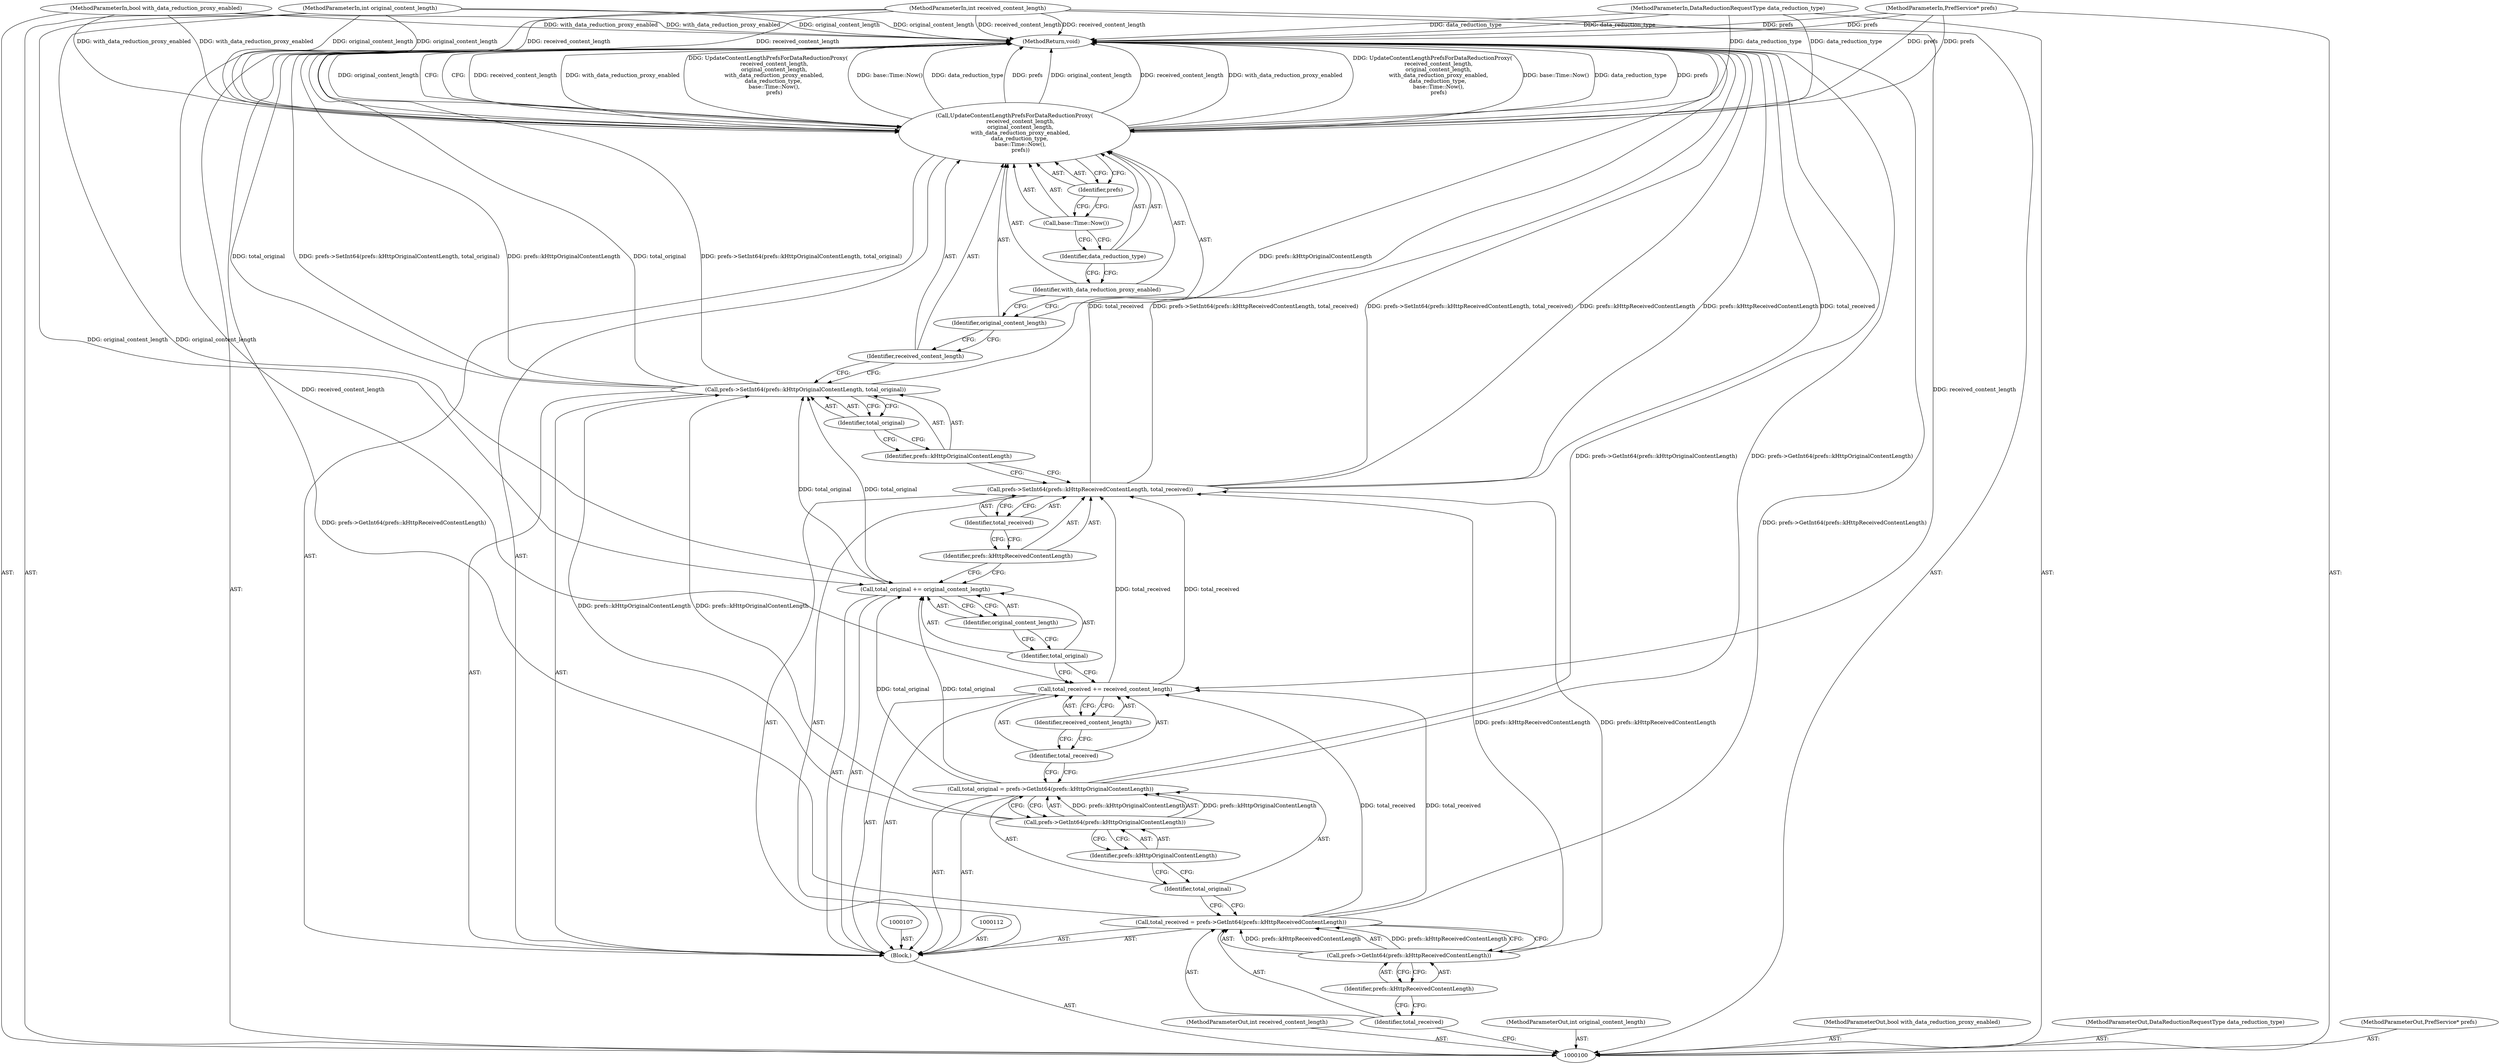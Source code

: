 digraph "0_Chrome_828eab2216a765dea92575c290421c115b8ad028_6" {
"1000136" [label="(MethodReturn,void)"];
"1000120" [label="(Call,total_original += original_content_length)"];
"1000121" [label="(Identifier,total_original)"];
"1000122" [label="(Identifier,original_content_length)"];
"1000124" [label="(Identifier,prefs::kHttpReceivedContentLength)"];
"1000123" [label="(Call,prefs->SetInt64(prefs::kHttpReceivedContentLength, total_received))"];
"1000125" [label="(Identifier,total_received)"];
"1000127" [label="(Identifier,prefs::kHttpOriginalContentLength)"];
"1000126" [label="(Call,prefs->SetInt64(prefs::kHttpOriginalContentLength, total_original))"];
"1000128" [label="(Identifier,total_original)"];
"1000129" [label="(Call,UpdateContentLengthPrefsForDataReductionProxy(\n       received_content_length,\n       original_content_length,\n       with_data_reduction_proxy_enabled,\n      data_reduction_type,\n       base::Time::Now(),\n       prefs))"];
"1000130" [label="(Identifier,received_content_length)"];
"1000131" [label="(Identifier,original_content_length)"];
"1000132" [label="(Identifier,with_data_reduction_proxy_enabled)"];
"1000133" [label="(Identifier,data_reduction_type)"];
"1000101" [label="(MethodParameterIn,int received_content_length)"];
"1000176" [label="(MethodParameterOut,int received_content_length)"];
"1000134" [label="(Call,base::Time::Now())"];
"1000135" [label="(Identifier,prefs)"];
"1000102" [label="(MethodParameterIn,int original_content_length)"];
"1000177" [label="(MethodParameterOut,int original_content_length)"];
"1000103" [label="(MethodParameterIn,bool with_data_reduction_proxy_enabled)"];
"1000178" [label="(MethodParameterOut,bool with_data_reduction_proxy_enabled)"];
"1000104" [label="(MethodParameterIn,DataReductionRequestType data_reduction_type)"];
"1000179" [label="(MethodParameterOut,DataReductionRequestType data_reduction_type)"];
"1000106" [label="(Block,)"];
"1000105" [label="(MethodParameterIn,PrefService* prefs)"];
"1000180" [label="(MethodParameterOut,PrefService* prefs)"];
"1000110" [label="(Call,prefs->GetInt64(prefs::kHttpReceivedContentLength))"];
"1000111" [label="(Identifier,prefs::kHttpReceivedContentLength)"];
"1000108" [label="(Call,total_received = prefs->GetInt64(prefs::kHttpReceivedContentLength))"];
"1000109" [label="(Identifier,total_received)"];
"1000115" [label="(Call,prefs->GetInt64(prefs::kHttpOriginalContentLength))"];
"1000116" [label="(Identifier,prefs::kHttpOriginalContentLength)"];
"1000113" [label="(Call,total_original = prefs->GetInt64(prefs::kHttpOriginalContentLength))"];
"1000114" [label="(Identifier,total_original)"];
"1000117" [label="(Call,total_received += received_content_length)"];
"1000118" [label="(Identifier,total_received)"];
"1000119" [label="(Identifier,received_content_length)"];
"1000136" -> "1000100"  [label="AST: "];
"1000136" -> "1000129"  [label="CFG: "];
"1000123" -> "1000136"  [label="DDG: total_received"];
"1000123" -> "1000136"  [label="DDG: prefs->SetInt64(prefs::kHttpReceivedContentLength, total_received)"];
"1000123" -> "1000136"  [label="DDG: prefs::kHttpReceivedContentLength"];
"1000104" -> "1000136"  [label="DDG: data_reduction_type"];
"1000105" -> "1000136"  [label="DDG: prefs"];
"1000113" -> "1000136"  [label="DDG: prefs->GetInt64(prefs::kHttpOriginalContentLength)"];
"1000126" -> "1000136"  [label="DDG: prefs::kHttpOriginalContentLength"];
"1000126" -> "1000136"  [label="DDG: total_original"];
"1000126" -> "1000136"  [label="DDG: prefs->SetInt64(prefs::kHttpOriginalContentLength, total_original)"];
"1000129" -> "1000136"  [label="DDG: received_content_length"];
"1000129" -> "1000136"  [label="DDG: with_data_reduction_proxy_enabled"];
"1000129" -> "1000136"  [label="DDG: UpdateContentLengthPrefsForDataReductionProxy(\n       received_content_length,\n       original_content_length,\n       with_data_reduction_proxy_enabled,\n      data_reduction_type,\n       base::Time::Now(),\n       prefs)"];
"1000129" -> "1000136"  [label="DDG: base::Time::Now()"];
"1000129" -> "1000136"  [label="DDG: data_reduction_type"];
"1000129" -> "1000136"  [label="DDG: prefs"];
"1000129" -> "1000136"  [label="DDG: original_content_length"];
"1000103" -> "1000136"  [label="DDG: with_data_reduction_proxy_enabled"];
"1000102" -> "1000136"  [label="DDG: original_content_length"];
"1000101" -> "1000136"  [label="DDG: received_content_length"];
"1000108" -> "1000136"  [label="DDG: prefs->GetInt64(prefs::kHttpReceivedContentLength)"];
"1000120" -> "1000106"  [label="AST: "];
"1000120" -> "1000122"  [label="CFG: "];
"1000121" -> "1000120"  [label="AST: "];
"1000122" -> "1000120"  [label="AST: "];
"1000124" -> "1000120"  [label="CFG: "];
"1000102" -> "1000120"  [label="DDG: original_content_length"];
"1000113" -> "1000120"  [label="DDG: total_original"];
"1000120" -> "1000126"  [label="DDG: total_original"];
"1000121" -> "1000120"  [label="AST: "];
"1000121" -> "1000117"  [label="CFG: "];
"1000122" -> "1000121"  [label="CFG: "];
"1000122" -> "1000120"  [label="AST: "];
"1000122" -> "1000121"  [label="CFG: "];
"1000120" -> "1000122"  [label="CFG: "];
"1000124" -> "1000123"  [label="AST: "];
"1000124" -> "1000120"  [label="CFG: "];
"1000125" -> "1000124"  [label="CFG: "];
"1000123" -> "1000106"  [label="AST: "];
"1000123" -> "1000125"  [label="CFG: "];
"1000124" -> "1000123"  [label="AST: "];
"1000125" -> "1000123"  [label="AST: "];
"1000127" -> "1000123"  [label="CFG: "];
"1000123" -> "1000136"  [label="DDG: total_received"];
"1000123" -> "1000136"  [label="DDG: prefs->SetInt64(prefs::kHttpReceivedContentLength, total_received)"];
"1000123" -> "1000136"  [label="DDG: prefs::kHttpReceivedContentLength"];
"1000110" -> "1000123"  [label="DDG: prefs::kHttpReceivedContentLength"];
"1000117" -> "1000123"  [label="DDG: total_received"];
"1000125" -> "1000123"  [label="AST: "];
"1000125" -> "1000124"  [label="CFG: "];
"1000123" -> "1000125"  [label="CFG: "];
"1000127" -> "1000126"  [label="AST: "];
"1000127" -> "1000123"  [label="CFG: "];
"1000128" -> "1000127"  [label="CFG: "];
"1000126" -> "1000106"  [label="AST: "];
"1000126" -> "1000128"  [label="CFG: "];
"1000127" -> "1000126"  [label="AST: "];
"1000128" -> "1000126"  [label="AST: "];
"1000130" -> "1000126"  [label="CFG: "];
"1000126" -> "1000136"  [label="DDG: prefs::kHttpOriginalContentLength"];
"1000126" -> "1000136"  [label="DDG: total_original"];
"1000126" -> "1000136"  [label="DDG: prefs->SetInt64(prefs::kHttpOriginalContentLength, total_original)"];
"1000115" -> "1000126"  [label="DDG: prefs::kHttpOriginalContentLength"];
"1000120" -> "1000126"  [label="DDG: total_original"];
"1000128" -> "1000126"  [label="AST: "];
"1000128" -> "1000127"  [label="CFG: "];
"1000126" -> "1000128"  [label="CFG: "];
"1000129" -> "1000106"  [label="AST: "];
"1000129" -> "1000135"  [label="CFG: "];
"1000130" -> "1000129"  [label="AST: "];
"1000131" -> "1000129"  [label="AST: "];
"1000132" -> "1000129"  [label="AST: "];
"1000133" -> "1000129"  [label="AST: "];
"1000134" -> "1000129"  [label="AST: "];
"1000135" -> "1000129"  [label="AST: "];
"1000136" -> "1000129"  [label="CFG: "];
"1000129" -> "1000136"  [label="DDG: received_content_length"];
"1000129" -> "1000136"  [label="DDG: with_data_reduction_proxy_enabled"];
"1000129" -> "1000136"  [label="DDG: UpdateContentLengthPrefsForDataReductionProxy(\n       received_content_length,\n       original_content_length,\n       with_data_reduction_proxy_enabled,\n      data_reduction_type,\n       base::Time::Now(),\n       prefs)"];
"1000129" -> "1000136"  [label="DDG: base::Time::Now()"];
"1000129" -> "1000136"  [label="DDG: data_reduction_type"];
"1000129" -> "1000136"  [label="DDG: prefs"];
"1000129" -> "1000136"  [label="DDG: original_content_length"];
"1000101" -> "1000129"  [label="DDG: received_content_length"];
"1000102" -> "1000129"  [label="DDG: original_content_length"];
"1000103" -> "1000129"  [label="DDG: with_data_reduction_proxy_enabled"];
"1000104" -> "1000129"  [label="DDG: data_reduction_type"];
"1000105" -> "1000129"  [label="DDG: prefs"];
"1000130" -> "1000129"  [label="AST: "];
"1000130" -> "1000126"  [label="CFG: "];
"1000131" -> "1000130"  [label="CFG: "];
"1000131" -> "1000129"  [label="AST: "];
"1000131" -> "1000130"  [label="CFG: "];
"1000132" -> "1000131"  [label="CFG: "];
"1000132" -> "1000129"  [label="AST: "];
"1000132" -> "1000131"  [label="CFG: "];
"1000133" -> "1000132"  [label="CFG: "];
"1000133" -> "1000129"  [label="AST: "];
"1000133" -> "1000132"  [label="CFG: "];
"1000134" -> "1000133"  [label="CFG: "];
"1000101" -> "1000100"  [label="AST: "];
"1000101" -> "1000136"  [label="DDG: received_content_length"];
"1000101" -> "1000117"  [label="DDG: received_content_length"];
"1000101" -> "1000129"  [label="DDG: received_content_length"];
"1000176" -> "1000100"  [label="AST: "];
"1000134" -> "1000129"  [label="AST: "];
"1000134" -> "1000133"  [label="CFG: "];
"1000135" -> "1000134"  [label="CFG: "];
"1000135" -> "1000129"  [label="AST: "];
"1000135" -> "1000134"  [label="CFG: "];
"1000129" -> "1000135"  [label="CFG: "];
"1000102" -> "1000100"  [label="AST: "];
"1000102" -> "1000136"  [label="DDG: original_content_length"];
"1000102" -> "1000120"  [label="DDG: original_content_length"];
"1000102" -> "1000129"  [label="DDG: original_content_length"];
"1000177" -> "1000100"  [label="AST: "];
"1000103" -> "1000100"  [label="AST: "];
"1000103" -> "1000136"  [label="DDG: with_data_reduction_proxy_enabled"];
"1000103" -> "1000129"  [label="DDG: with_data_reduction_proxy_enabled"];
"1000178" -> "1000100"  [label="AST: "];
"1000104" -> "1000100"  [label="AST: "];
"1000104" -> "1000136"  [label="DDG: data_reduction_type"];
"1000104" -> "1000129"  [label="DDG: data_reduction_type"];
"1000179" -> "1000100"  [label="AST: "];
"1000106" -> "1000100"  [label="AST: "];
"1000107" -> "1000106"  [label="AST: "];
"1000108" -> "1000106"  [label="AST: "];
"1000112" -> "1000106"  [label="AST: "];
"1000113" -> "1000106"  [label="AST: "];
"1000117" -> "1000106"  [label="AST: "];
"1000120" -> "1000106"  [label="AST: "];
"1000123" -> "1000106"  [label="AST: "];
"1000126" -> "1000106"  [label="AST: "];
"1000129" -> "1000106"  [label="AST: "];
"1000105" -> "1000100"  [label="AST: "];
"1000105" -> "1000136"  [label="DDG: prefs"];
"1000105" -> "1000129"  [label="DDG: prefs"];
"1000180" -> "1000100"  [label="AST: "];
"1000110" -> "1000108"  [label="AST: "];
"1000110" -> "1000111"  [label="CFG: "];
"1000111" -> "1000110"  [label="AST: "];
"1000108" -> "1000110"  [label="CFG: "];
"1000110" -> "1000108"  [label="DDG: prefs::kHttpReceivedContentLength"];
"1000110" -> "1000123"  [label="DDG: prefs::kHttpReceivedContentLength"];
"1000111" -> "1000110"  [label="AST: "];
"1000111" -> "1000109"  [label="CFG: "];
"1000110" -> "1000111"  [label="CFG: "];
"1000108" -> "1000106"  [label="AST: "];
"1000108" -> "1000110"  [label="CFG: "];
"1000109" -> "1000108"  [label="AST: "];
"1000110" -> "1000108"  [label="AST: "];
"1000114" -> "1000108"  [label="CFG: "];
"1000108" -> "1000136"  [label="DDG: prefs->GetInt64(prefs::kHttpReceivedContentLength)"];
"1000110" -> "1000108"  [label="DDG: prefs::kHttpReceivedContentLength"];
"1000108" -> "1000117"  [label="DDG: total_received"];
"1000109" -> "1000108"  [label="AST: "];
"1000109" -> "1000100"  [label="CFG: "];
"1000111" -> "1000109"  [label="CFG: "];
"1000115" -> "1000113"  [label="AST: "];
"1000115" -> "1000116"  [label="CFG: "];
"1000116" -> "1000115"  [label="AST: "];
"1000113" -> "1000115"  [label="CFG: "];
"1000115" -> "1000113"  [label="DDG: prefs::kHttpOriginalContentLength"];
"1000115" -> "1000126"  [label="DDG: prefs::kHttpOriginalContentLength"];
"1000116" -> "1000115"  [label="AST: "];
"1000116" -> "1000114"  [label="CFG: "];
"1000115" -> "1000116"  [label="CFG: "];
"1000113" -> "1000106"  [label="AST: "];
"1000113" -> "1000115"  [label="CFG: "];
"1000114" -> "1000113"  [label="AST: "];
"1000115" -> "1000113"  [label="AST: "];
"1000118" -> "1000113"  [label="CFG: "];
"1000113" -> "1000136"  [label="DDG: prefs->GetInt64(prefs::kHttpOriginalContentLength)"];
"1000115" -> "1000113"  [label="DDG: prefs::kHttpOriginalContentLength"];
"1000113" -> "1000120"  [label="DDG: total_original"];
"1000114" -> "1000113"  [label="AST: "];
"1000114" -> "1000108"  [label="CFG: "];
"1000116" -> "1000114"  [label="CFG: "];
"1000117" -> "1000106"  [label="AST: "];
"1000117" -> "1000119"  [label="CFG: "];
"1000118" -> "1000117"  [label="AST: "];
"1000119" -> "1000117"  [label="AST: "];
"1000121" -> "1000117"  [label="CFG: "];
"1000101" -> "1000117"  [label="DDG: received_content_length"];
"1000108" -> "1000117"  [label="DDG: total_received"];
"1000117" -> "1000123"  [label="DDG: total_received"];
"1000118" -> "1000117"  [label="AST: "];
"1000118" -> "1000113"  [label="CFG: "];
"1000119" -> "1000118"  [label="CFG: "];
"1000119" -> "1000117"  [label="AST: "];
"1000119" -> "1000118"  [label="CFG: "];
"1000117" -> "1000119"  [label="CFG: "];
}
